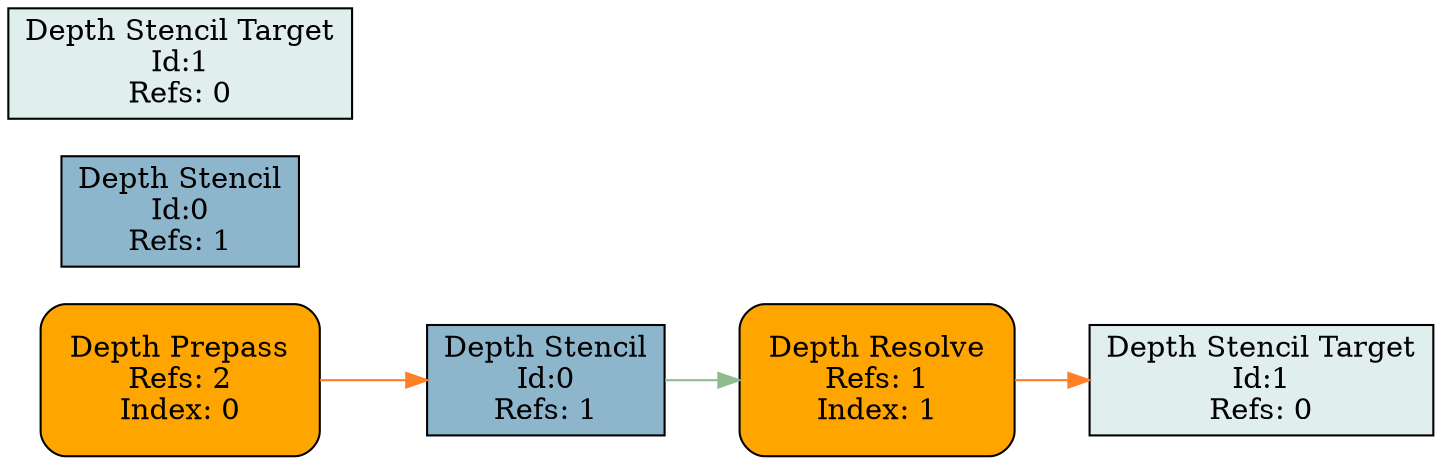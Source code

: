 digraph RenderGraph {
rankdir = LR
Pass0 [shape=rectangle, style="filled, rounded", margin=0.2, fillcolor = orange, label = "Depth Prepass
Refs: 2
Index: 0"]
Pass1 [shape=rectangle, style="filled, rounded", margin=0.2, fillcolor = orange, label = "Depth Resolve
Refs: 1
Index: 1"]
Resource0_0 [shape=rectangle, style=filled, fillcolor = lightskyblue3, label = "Depth Stencil
Id:0
Refs: 1"]
Resource1_0 [shape=rectangle, style=filled, fillcolor = azure2, label = "Depth Stencil Target
Id:1
Refs: 0"]
Resource0_1 [shape=rectangle, style=filled, fillcolor = lightskyblue3, label = "Depth Stencil
Id:0
Refs: 1"]
Resource1_1 [shape=rectangle, style=filled, fillcolor = azure2, label = "Depth Stencil Target
Id:1
Refs: 0"]
Pass0 -> Resource0_1 [color=chocolate1]
Pass1 -> Resource1_1 [color=chocolate1]

Resource0_0 -> {
} [color=darkseagreen]Resource1_0 -> {
} [color=darkseagreen]Resource0_1 -> {
Pass1
} [color=darkseagreen]Resource1_1 -> {
} [color=darkseagreen]
}